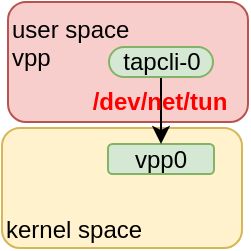 <mxfile version="15.4.3" type="github">
  <diagram id="8pdUEugthOyUBi60M9Dm" name="Page-1">
    <mxGraphModel dx="782" dy="436" grid="1" gridSize="10" guides="1" tooltips="1" connect="1" arrows="1" fold="1" page="1" pageScale="1" pageWidth="827" pageHeight="1169" math="0" shadow="0">
      <root>
        <mxCell id="0" />
        <mxCell id="1" parent="0" />
        <mxCell id="vImbfQAYYGUwxeGVUVHD-1" value="kernel space" style="rounded=1;whiteSpace=wrap;html=1;align=left;verticalAlign=bottom;fillColor=#fff2cc;strokeColor=#d6b656;" vertex="1" parent="1">
          <mxGeometry x="30" y="1013" width="120" height="60" as="geometry" />
        </mxCell>
        <mxCell id="vImbfQAYYGUwxeGVUVHD-2" value="user space &lt;br&gt;vpp" style="rounded=1;whiteSpace=wrap;html=1;fillColor=#f8cecc;strokeColor=#b85450;align=left;verticalAlign=top;" vertex="1" parent="1">
          <mxGeometry x="33" y="950" width="120" height="60" as="geometry" />
        </mxCell>
        <mxCell id="vImbfQAYYGUwxeGVUVHD-3" value="vpp0" style="rounded=1;whiteSpace=wrap;html=1;fillColor=#d5e8d4;strokeColor=#82b366;" vertex="1" parent="1">
          <mxGeometry x="83" y="1021" width="53" height="15" as="geometry" />
        </mxCell>
        <mxCell id="vImbfQAYYGUwxeGVUVHD-5" style="edgeStyle=none;rounded=0;orthogonalLoop=1;jettySize=auto;html=1;exitX=0.5;exitY=1;exitDx=0;exitDy=0;entryX=0.5;entryY=0;entryDx=0;entryDy=0;" edge="1" parent="1" source="vImbfQAYYGUwxeGVUVHD-4" target="vImbfQAYYGUwxeGVUVHD-3">
          <mxGeometry relative="1" as="geometry" />
        </mxCell>
        <mxCell id="vImbfQAYYGUwxeGVUVHD-4" value="tapcli-0" style="rounded=1;whiteSpace=wrap;html=1;fillColor=#d5e8d4;strokeColor=#82b366;arcSize=50;" vertex="1" parent="1">
          <mxGeometry x="83.5" y="972.5" width="52" height="15" as="geometry" />
        </mxCell>
        <mxCell id="vImbfQAYYGUwxeGVUVHD-6" value="/dev/net/tun" style="text;html=1;strokeColor=none;fillColor=none;align=center;verticalAlign=middle;whiteSpace=wrap;rounded=0;fontStyle=1;fontColor=#FF0000;" vertex="1" parent="1">
          <mxGeometry x="68" y="985" width="82" height="30" as="geometry" />
        </mxCell>
      </root>
    </mxGraphModel>
  </diagram>
</mxfile>
